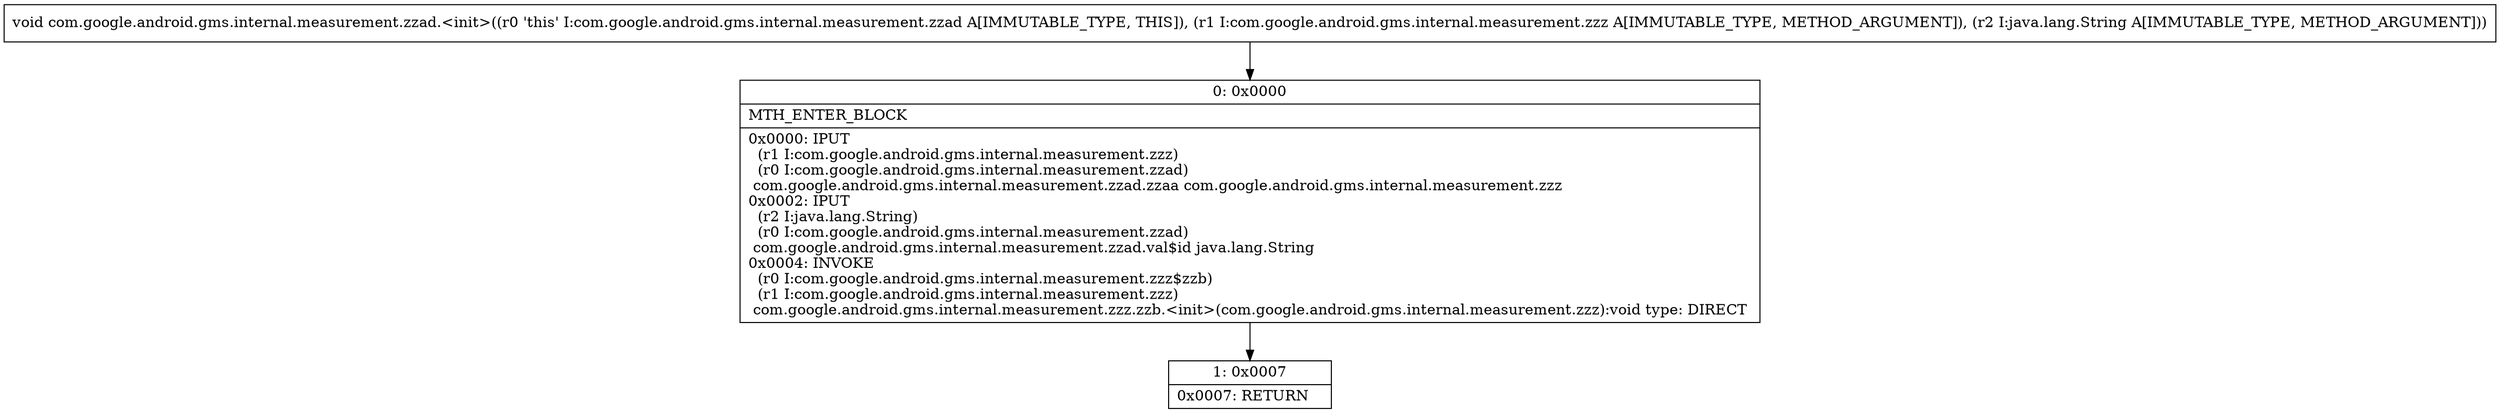 digraph "CFG forcom.google.android.gms.internal.measurement.zzad.\<init\>(Lcom\/google\/android\/gms\/internal\/measurement\/zzz;Ljava\/lang\/String;)V" {
Node_0 [shape=record,label="{0\:\ 0x0000|MTH_ENTER_BLOCK\l|0x0000: IPUT  \l  (r1 I:com.google.android.gms.internal.measurement.zzz)\l  (r0 I:com.google.android.gms.internal.measurement.zzad)\l com.google.android.gms.internal.measurement.zzad.zzaa com.google.android.gms.internal.measurement.zzz \l0x0002: IPUT  \l  (r2 I:java.lang.String)\l  (r0 I:com.google.android.gms.internal.measurement.zzad)\l com.google.android.gms.internal.measurement.zzad.val$id java.lang.String \l0x0004: INVOKE  \l  (r0 I:com.google.android.gms.internal.measurement.zzz$zzb)\l  (r1 I:com.google.android.gms.internal.measurement.zzz)\l com.google.android.gms.internal.measurement.zzz.zzb.\<init\>(com.google.android.gms.internal.measurement.zzz):void type: DIRECT \l}"];
Node_1 [shape=record,label="{1\:\ 0x0007|0x0007: RETURN   \l}"];
MethodNode[shape=record,label="{void com.google.android.gms.internal.measurement.zzad.\<init\>((r0 'this' I:com.google.android.gms.internal.measurement.zzad A[IMMUTABLE_TYPE, THIS]), (r1 I:com.google.android.gms.internal.measurement.zzz A[IMMUTABLE_TYPE, METHOD_ARGUMENT]), (r2 I:java.lang.String A[IMMUTABLE_TYPE, METHOD_ARGUMENT])) }"];
MethodNode -> Node_0;
Node_0 -> Node_1;
}

